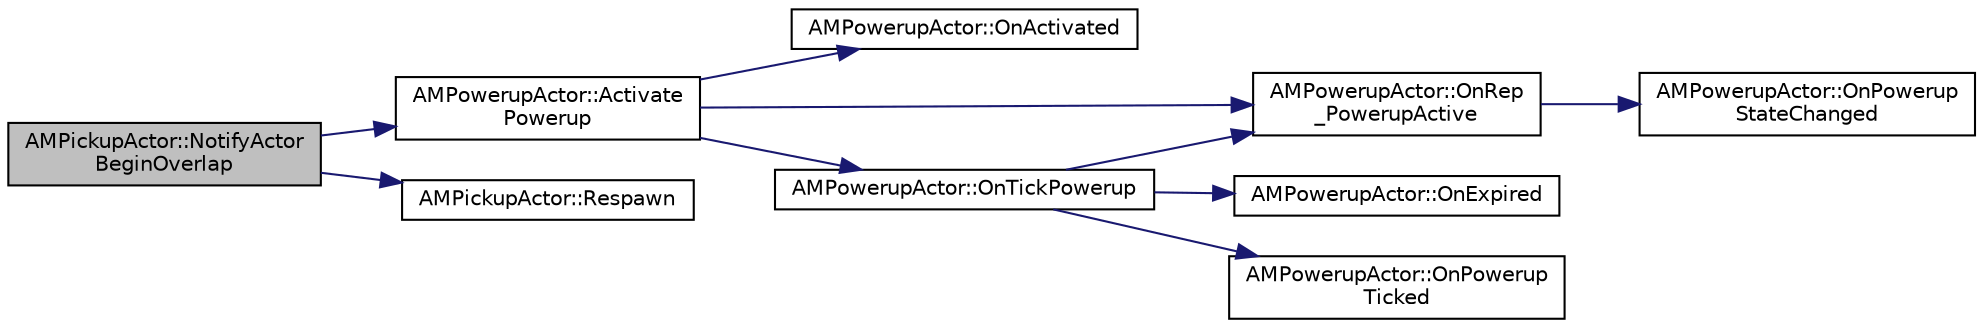 digraph "AMPickupActor::NotifyActorBeginOverlap"
{
 // LATEX_PDF_SIZE
  edge [fontname="Helvetica",fontsize="10",labelfontname="Helvetica",labelfontsize="10"];
  node [fontname="Helvetica",fontsize="10",shape=record];
  rankdir="LR";
  Node1 [label="AMPickupActor::NotifyActor\lBeginOverlap",height=0.2,width=0.4,color="black", fillcolor="grey75", style="filled", fontcolor="black",tooltip=" "];
  Node1 -> Node2 [color="midnightblue",fontsize="10",style="solid",fontname="Helvetica"];
  Node2 [label="AMPowerupActor::Activate\lPowerup",height=0.2,width=0.4,color="black", fillcolor="white", style="filled",URL="$class_a_m_powerup_actor.html#a830c99eb3a7eabd21b5b30ab64f00c1a",tooltip=" "];
  Node2 -> Node3 [color="midnightblue",fontsize="10",style="solid",fontname="Helvetica"];
  Node3 [label="AMPowerupActor::OnActivated",height=0.2,width=0.4,color="black", fillcolor="white", style="filled",URL="$class_a_m_powerup_actor.html#a760b4d8d4b9fe3fb3c89f100b88a5524",tooltip=" "];
  Node2 -> Node4 [color="midnightblue",fontsize="10",style="solid",fontname="Helvetica"];
  Node4 [label="AMPowerupActor::OnRep\l_PowerupActive",height=0.2,width=0.4,color="black", fillcolor="white", style="filled",URL="$class_a_m_powerup_actor.html#a77923813850a49e477b6fbda6751eaba",tooltip=" "];
  Node4 -> Node5 [color="midnightblue",fontsize="10",style="solid",fontname="Helvetica"];
  Node5 [label="AMPowerupActor::OnPowerup\lStateChanged",height=0.2,width=0.4,color="black", fillcolor="white", style="filled",URL="$class_a_m_powerup_actor.html#a52ef83d2b1555ffedf25329ae7e62ec7",tooltip=" "];
  Node2 -> Node6 [color="midnightblue",fontsize="10",style="solid",fontname="Helvetica"];
  Node6 [label="AMPowerupActor::OnTickPowerup",height=0.2,width=0.4,color="black", fillcolor="white", style="filled",URL="$class_a_m_powerup_actor.html#a3f4514aea17f8bd14e6224ce3fc7e20b",tooltip=" "];
  Node6 -> Node7 [color="midnightblue",fontsize="10",style="solid",fontname="Helvetica"];
  Node7 [label="AMPowerupActor::OnExpired",height=0.2,width=0.4,color="black", fillcolor="white", style="filled",URL="$class_a_m_powerup_actor.html#ad893d76c1ca1ae272e51925be3316d87",tooltip=" "];
  Node6 -> Node8 [color="midnightblue",fontsize="10",style="solid",fontname="Helvetica"];
  Node8 [label="AMPowerupActor::OnPowerup\lTicked",height=0.2,width=0.4,color="black", fillcolor="white", style="filled",URL="$class_a_m_powerup_actor.html#a4f4375f4b06cbf59eab73b0267e1b50f",tooltip=" "];
  Node6 -> Node4 [color="midnightblue",fontsize="10",style="solid",fontname="Helvetica"];
  Node1 -> Node9 [color="midnightblue",fontsize="10",style="solid",fontname="Helvetica"];
  Node9 [label="AMPickupActor::Respawn",height=0.2,width=0.4,color="black", fillcolor="white", style="filled",URL="$class_a_m_pickup_actor.html#a9334eaeabc6cd1d13ec0f362d0a50d36",tooltip=" "];
}

